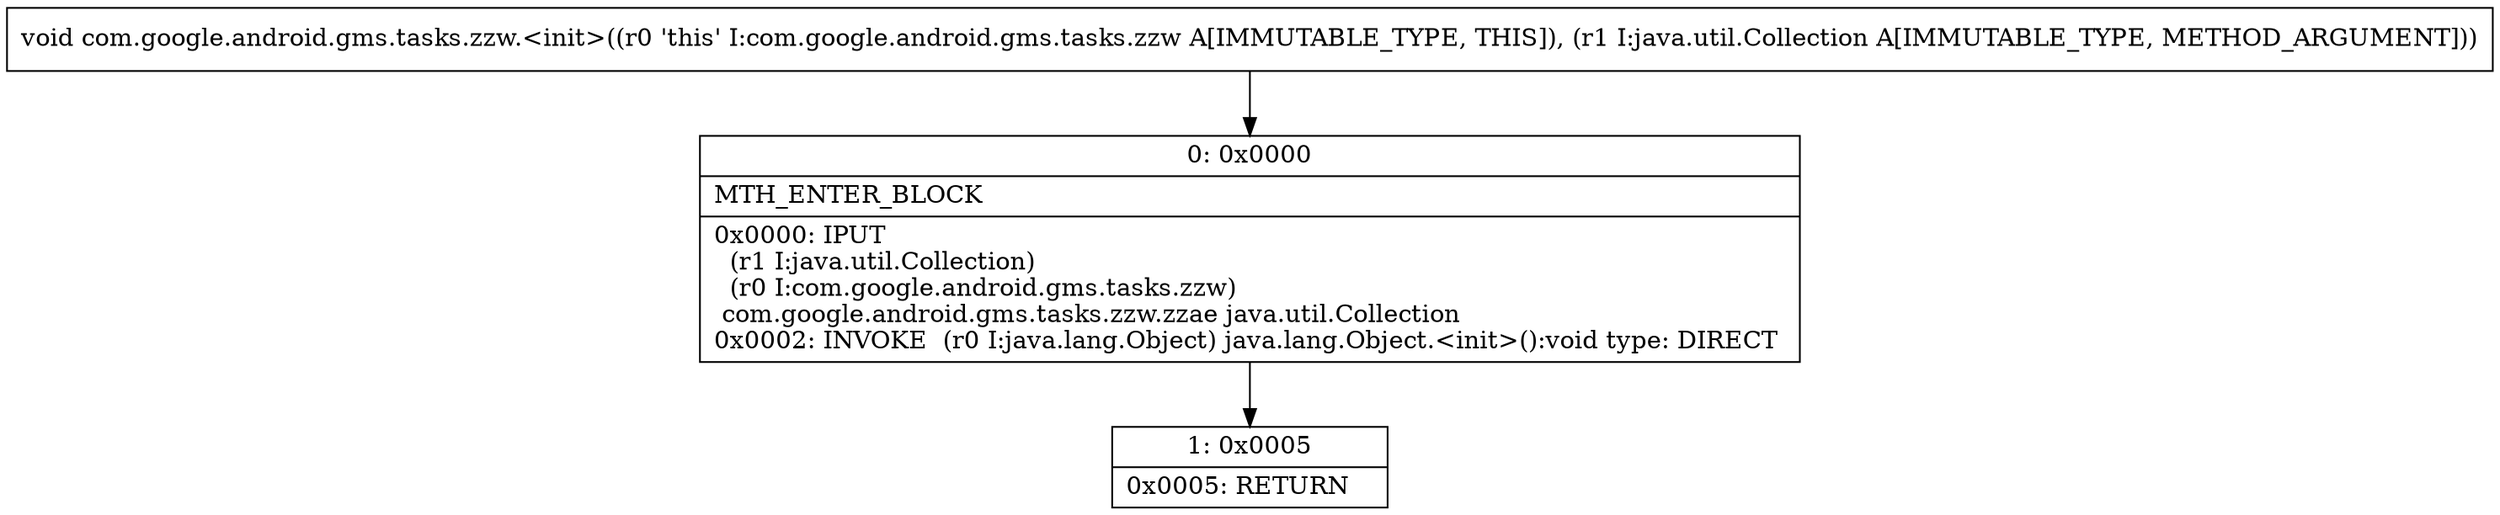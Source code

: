 digraph "CFG forcom.google.android.gms.tasks.zzw.\<init\>(Ljava\/util\/Collection;)V" {
Node_0 [shape=record,label="{0\:\ 0x0000|MTH_ENTER_BLOCK\l|0x0000: IPUT  \l  (r1 I:java.util.Collection)\l  (r0 I:com.google.android.gms.tasks.zzw)\l com.google.android.gms.tasks.zzw.zzae java.util.Collection \l0x0002: INVOKE  (r0 I:java.lang.Object) java.lang.Object.\<init\>():void type: DIRECT \l}"];
Node_1 [shape=record,label="{1\:\ 0x0005|0x0005: RETURN   \l}"];
MethodNode[shape=record,label="{void com.google.android.gms.tasks.zzw.\<init\>((r0 'this' I:com.google.android.gms.tasks.zzw A[IMMUTABLE_TYPE, THIS]), (r1 I:java.util.Collection A[IMMUTABLE_TYPE, METHOD_ARGUMENT])) }"];
MethodNode -> Node_0;
Node_0 -> Node_1;
}

